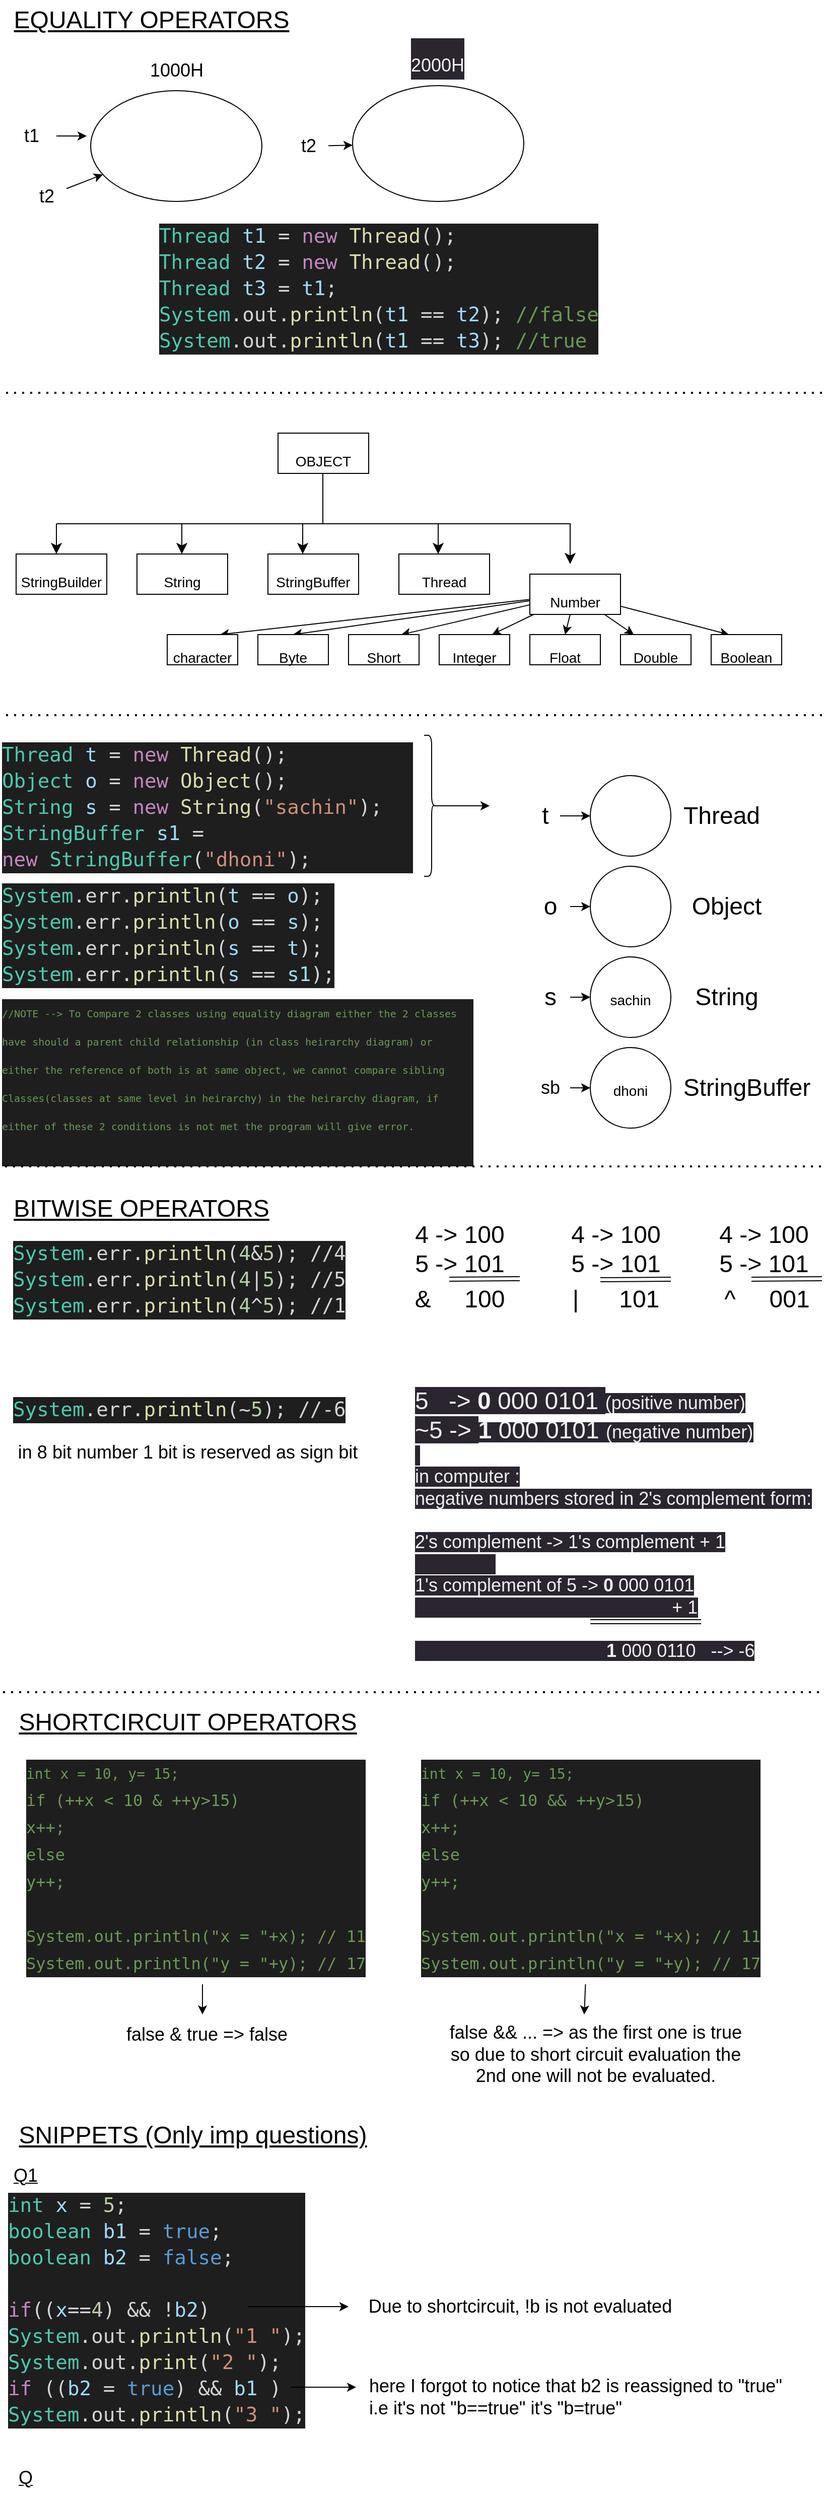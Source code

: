 <mxfile>
    <diagram id="c7TgIVhGkd4Eq48S6NuI" name="Page-1">
        <mxGraphModel dx="1293" dy="735" grid="1" gridSize="10" guides="1" tooltips="1" connect="1" arrows="1" fold="1" page="1" pageScale="1" pageWidth="827" pageHeight="1169" math="0" shadow="0">
            <root>
                <mxCell id="0"/>
                <mxCell id="1" parent="0"/>
                <mxCell id="3" value="" style="ellipse;whiteSpace=wrap;html=1;" parent="1" vertex="1">
                    <mxGeometry x="94" y="100" width="170" height="110" as="geometry"/>
                </mxCell>
                <mxCell id="4" value="" style="ellipse;whiteSpace=wrap;html=1;" parent="1" vertex="1">
                    <mxGeometry x="354" y="95" width="170" height="115" as="geometry"/>
                </mxCell>
                <mxCell id="8" value="" style="endArrow=classic;html=1;" parent="1" edge="1">
                    <mxGeometry width="50" height="50" relative="1" as="geometry">
                        <mxPoint x="60" y="145" as="sourcePoint"/>
                        <mxPoint x="90" y="145" as="targetPoint"/>
                    </mxGeometry>
                </mxCell>
                <mxCell id="10" value="&lt;font style=&quot;font-size: 18px;&quot;&gt;t1&lt;/font&gt;" style="text;html=1;align=center;verticalAlign=middle;resizable=0;points=[];autosize=1;strokeColor=none;fillColor=none;" parent="1" vertex="1">
                    <mxGeometry x="15" y="125" width="40" height="40" as="geometry"/>
                </mxCell>
                <mxCell id="14" style="edgeStyle=none;html=1;fontSize=36;" parent="1" source="12" target="3" edge="1">
                    <mxGeometry relative="1" as="geometry">
                        <mxPoint x="110" y="215" as="targetPoint"/>
                    </mxGeometry>
                </mxCell>
                <mxCell id="12" value="&lt;font style=&quot;font-size: 18px;&quot;&gt;t2&lt;/font&gt;" style="text;html=1;align=center;verticalAlign=middle;resizable=0;points=[];autosize=1;strokeColor=none;fillColor=none;" parent="1" vertex="1">
                    <mxGeometry x="30" y="185" width="40" height="40" as="geometry"/>
                </mxCell>
                <mxCell id="105" value="" style="edgeStyle=none;html=1;fontSize=18;" parent="1" source="13" target="4" edge="1">
                    <mxGeometry relative="1" as="geometry"/>
                </mxCell>
                <mxCell id="13" value="&lt;font style=&quot;font-size: 18px;&quot;&gt;t2&lt;/font&gt;" style="text;html=1;align=center;verticalAlign=middle;resizable=0;points=[];autosize=1;strokeColor=none;fillColor=none;" parent="1" vertex="1">
                    <mxGeometry x="290" y="135" width="40" height="40" as="geometry"/>
                </mxCell>
                <mxCell id="15" value="&lt;font style=&quot;font-size: 18px;&quot;&gt;1000H&lt;/font&gt;" style="text;html=1;align=center;verticalAlign=middle;resizable=0;points=[];autosize=1;strokeColor=none;fillColor=none;" parent="1" vertex="1">
                    <mxGeometry x="139" y="60" width="80" height="40" as="geometry"/>
                </mxCell>
                <mxCell id="16" value="&lt;span style=&quot;color: rgb(240, 240, 240); font-family: Helvetica; font-style: normal; font-variant-ligatures: normal; font-variant-caps: normal; font-weight: 400; letter-spacing: normal; orphans: 2; text-align: center; text-indent: 0px; text-transform: none; widows: 2; word-spacing: 0px; -webkit-text-stroke-width: 0px; background-color: rgb(42, 37, 47); text-decoration-thickness: initial; text-decoration-style: initial; text-decoration-color: initial; float: none; display: inline !important;&quot;&gt;&lt;font style=&quot;font-size: 18px;&quot;&gt;2000H&lt;/font&gt;&lt;/span&gt;" style="text;whiteSpace=wrap;html=1;fontSize=36;" parent="1" vertex="1">
                    <mxGeometry x="410" y="40" width="100" height="40" as="geometry"/>
                </mxCell>
                <mxCell id="17" value="&lt;div style=&quot;color: rgb(212, 212, 212); background-color: rgb(30, 30, 30); font-family: &amp;quot;Droid Sans Mono&amp;quot;, &amp;quot;monospace&amp;quot;, monospace; font-weight: normal; font-size: 19.6px; line-height: 26px;&quot;&gt;&lt;div&gt;&lt;span style=&quot;color: #d4d4d4;&quot;&gt;    &lt;/span&gt;&lt;span style=&quot;color: #4ec9b0;&quot;&gt;Thread&lt;/span&gt;&lt;span style=&quot;color: #d4d4d4;&quot;&gt; &lt;/span&gt;&lt;span style=&quot;color: #9cdcfe;&quot;&gt;t1&lt;/span&gt;&lt;span style=&quot;color: #d4d4d4;&quot;&gt; = &lt;/span&gt;&lt;span style=&quot;color: #c586c0;&quot;&gt;new&lt;/span&gt;&lt;span style=&quot;color: #d4d4d4;&quot;&gt; &lt;/span&gt;&lt;span style=&quot;color: #dcdcaa;&quot;&gt;Thread&lt;/span&gt;&lt;span style=&quot;color: #d4d4d4;&quot;&gt;(); &lt;/span&gt;&lt;/div&gt;&lt;div&gt;&lt;span style=&quot;color: #d4d4d4;&quot;&gt;    &lt;/span&gt;&lt;span style=&quot;color: #4ec9b0;&quot;&gt;Thread&lt;/span&gt;&lt;span style=&quot;color: #d4d4d4;&quot;&gt; &lt;/span&gt;&lt;span style=&quot;color: #9cdcfe;&quot;&gt;t2&lt;/span&gt;&lt;span style=&quot;color: #d4d4d4;&quot;&gt; = &lt;/span&gt;&lt;span style=&quot;color: #c586c0;&quot;&gt;new&lt;/span&gt;&lt;span style=&quot;color: #d4d4d4;&quot;&gt; &lt;/span&gt;&lt;span style=&quot;color: #dcdcaa;&quot;&gt;Thread&lt;/span&gt;&lt;span style=&quot;color: #d4d4d4;&quot;&gt;(); &lt;/span&gt;&lt;/div&gt;&lt;div&gt;&lt;span style=&quot;color: #d4d4d4;&quot;&gt;    &lt;/span&gt;&lt;span style=&quot;color: #4ec9b0;&quot;&gt;Thread&lt;/span&gt;&lt;span style=&quot;color: #d4d4d4;&quot;&gt; &lt;/span&gt;&lt;span style=&quot;color: #9cdcfe;&quot;&gt;t3&lt;/span&gt;&lt;span style=&quot;color: #d4d4d4;&quot;&gt; = &lt;/span&gt;&lt;span style=&quot;color: #9cdcfe;&quot;&gt;t1&lt;/span&gt;&lt;span style=&quot;color: #d4d4d4;&quot;&gt;; &lt;/span&gt;&lt;/div&gt;&lt;div&gt;&lt;div&gt;&lt;span style=&quot;color: rgb(78, 201, 176);&quot;&gt;System&lt;/span&gt;.out.&lt;span style=&quot;color: rgb(220, 220, 170);&quot;&gt;println&lt;/span&gt;(&lt;span style=&quot;color: rgb(156, 220, 254);&quot;&gt;t1&lt;/span&gt;&amp;nbsp;==&amp;nbsp;&lt;span style=&quot;color: rgb(156, 220, 254);&quot;&gt;t2&lt;/span&gt;);&amp;nbsp;&lt;span style=&quot;color: rgb(106, 153, 85);&quot;&gt;//false&lt;/span&gt;&lt;/div&gt;&lt;div&gt;&lt;span style=&quot;color: rgb(78, 201, 176);&quot;&gt;System&lt;/span&gt;.out.&lt;span style=&quot;color: rgb(220, 220, 170);&quot;&gt;println&lt;/span&gt;(&lt;span style=&quot;color: rgb(156, 220, 254);&quot;&gt;t1&lt;/span&gt;&amp;nbsp;==&amp;nbsp;&lt;span style=&quot;color: rgb(156, 220, 254);&quot;&gt;t3&lt;/span&gt;);&amp;nbsp;&lt;span style=&quot;color: rgb(106, 153, 85);&quot;&gt;//true&lt;/span&gt;&lt;/div&gt;&lt;/div&gt;&lt;/div&gt;" style="text;whiteSpace=wrap;html=1;fontSize=36;" parent="1" vertex="1">
                    <mxGeometry x="160" y="225" width="390" height="100" as="geometry"/>
                </mxCell>
                <mxCell id="18" value="&lt;div style=&quot;color: rgb(212, 212, 212); background-color: rgb(30, 30, 30); font-family: &amp;quot;Droid Sans Mono&amp;quot;, &amp;quot;monospace&amp;quot;, monospace; font-weight: normal; font-size: 19.6px; line-height: 26px;&quot;&gt;&lt;br&gt;&lt;/div&gt;" style="text;whiteSpace=wrap;html=1;fontSize=36;" parent="1" vertex="1">
                    <mxGeometry x="160" y="315" width="390" height="50" as="geometry"/>
                </mxCell>
                <mxCell id="19" value="&lt;font style=&quot;font-size: 14px;&quot;&gt;OBJECT&lt;/font&gt;" style="rounded=0;whiteSpace=wrap;html=1;fontSize=36;" parent="1" vertex="1">
                    <mxGeometry x="280" y="440" width="90" height="40" as="geometry"/>
                </mxCell>
                <mxCell id="20" value="" style="endArrow=none;html=1;fontSize=14;" parent="1" edge="1">
                    <mxGeometry width="50" height="50" relative="1" as="geometry">
                        <mxPoint x="324.5" y="530" as="sourcePoint"/>
                        <mxPoint x="324.5" y="480" as="targetPoint"/>
                    </mxGeometry>
                </mxCell>
                <mxCell id="22" value="&lt;font style=&quot;font-size: 14px;&quot;&gt;Thread&lt;/font&gt;" style="rounded=0;whiteSpace=wrap;html=1;fontSize=36;" parent="1" vertex="1">
                    <mxGeometry x="400" y="560" width="90" height="40" as="geometry"/>
                </mxCell>
                <mxCell id="23" value="&lt;font style=&quot;font-size: 14px;&quot;&gt;StringBuffer&lt;/font&gt;" style="rounded=0;whiteSpace=wrap;html=1;fontSize=36;" parent="1" vertex="1">
                    <mxGeometry x="270" y="560" width="90" height="40" as="geometry"/>
                </mxCell>
                <mxCell id="24" value="&lt;font style=&quot;font-size: 14px;&quot;&gt;String&lt;/font&gt;" style="rounded=0;whiteSpace=wrap;html=1;fontSize=36;" parent="1" vertex="1">
                    <mxGeometry x="140" y="560" width="90" height="40" as="geometry"/>
                </mxCell>
                <mxCell id="51" style="edgeStyle=none;html=1;entryX=0.75;entryY=0;entryDx=0;entryDy=0;fontSize=14;" parent="1" source="25" target="31" edge="1">
                    <mxGeometry relative="1" as="geometry"/>
                </mxCell>
                <mxCell id="52" style="edgeStyle=none;html=1;entryX=0.75;entryY=0;entryDx=0;entryDy=0;fontSize=14;" parent="1" source="25" target="30" edge="1">
                    <mxGeometry relative="1" as="geometry"/>
                </mxCell>
                <mxCell id="53" style="edgeStyle=none;html=1;entryX=0.5;entryY=0;entryDx=0;entryDy=0;fontSize=14;" parent="1" source="25" target="26" edge="1">
                    <mxGeometry relative="1" as="geometry"/>
                </mxCell>
                <mxCell id="54" style="edgeStyle=none;html=1;entryX=0.75;entryY=0;entryDx=0;entryDy=0;fontSize=14;" parent="1" source="25" target="36" edge="1">
                    <mxGeometry relative="1" as="geometry"/>
                </mxCell>
                <mxCell id="55" style="edgeStyle=none;html=1;fontSize=14;" parent="1" source="25" target="34" edge="1">
                    <mxGeometry relative="1" as="geometry"/>
                </mxCell>
                <mxCell id="56" style="edgeStyle=none;html=1;entryX=0.25;entryY=0;entryDx=0;entryDy=0;fontSize=14;" parent="1" source="25" target="35" edge="1">
                    <mxGeometry relative="1" as="geometry"/>
                </mxCell>
                <mxCell id="57" style="edgeStyle=none;html=1;entryX=0.5;entryY=0;entryDx=0;entryDy=0;fontSize=14;" parent="1" source="25" target="32" edge="1">
                    <mxGeometry relative="1" as="geometry"/>
                </mxCell>
                <mxCell id="25" value="&lt;font style=&quot;font-size: 14px;&quot;&gt;Number&lt;/font&gt;" style="rounded=0;whiteSpace=wrap;html=1;fontSize=36;" parent="1" vertex="1">
                    <mxGeometry x="530" y="580" width="90" height="40" as="geometry"/>
                </mxCell>
                <mxCell id="26" value="&lt;font style=&quot;font-size: 14px;&quot;&gt;Byte&lt;/font&gt;" style="rounded=0;whiteSpace=wrap;html=1;fontSize=36;" parent="1" vertex="1">
                    <mxGeometry x="260" y="640" width="70" height="30" as="geometry"/>
                </mxCell>
                <mxCell id="27" value="&lt;font style=&quot;font-size: 14px;&quot;&gt;StringBuilder&lt;/font&gt;" style="rounded=0;whiteSpace=wrap;html=1;fontSize=36;" parent="1" vertex="1">
                    <mxGeometry x="20" y="560" width="90" height="40" as="geometry"/>
                </mxCell>
                <mxCell id="30" value="&lt;font style=&quot;font-size: 14px;&quot;&gt;Short&lt;/font&gt;" style="rounded=0;whiteSpace=wrap;html=1;fontSize=36;" parent="1" vertex="1">
                    <mxGeometry x="350" y="640" width="70" height="30" as="geometry"/>
                </mxCell>
                <mxCell id="31" value="&lt;font style=&quot;font-size: 14px;&quot;&gt;Integer&lt;/font&gt;" style="rounded=0;whiteSpace=wrap;html=1;fontSize=36;" parent="1" vertex="1">
                    <mxGeometry x="440" y="640" width="70" height="30" as="geometry"/>
                </mxCell>
                <mxCell id="32" value="&lt;font style=&quot;font-size: 14px;&quot;&gt;Float&lt;/font&gt;" style="rounded=0;whiteSpace=wrap;html=1;fontSize=36;" parent="1" vertex="1">
                    <mxGeometry x="530" y="640" width="70" height="30" as="geometry"/>
                </mxCell>
                <mxCell id="34" value="&lt;font style=&quot;font-size: 14px;&quot;&gt;Double&lt;/font&gt;" style="rounded=0;whiteSpace=wrap;html=1;fontSize=36;" parent="1" vertex="1">
                    <mxGeometry x="620" y="640" width="70" height="30" as="geometry"/>
                </mxCell>
                <mxCell id="35" value="&lt;font style=&quot;font-size: 14px;&quot;&gt;Boolean&lt;/font&gt;" style="rounded=0;whiteSpace=wrap;html=1;fontSize=36;" parent="1" vertex="1">
                    <mxGeometry x="710" y="640" width="70" height="30" as="geometry"/>
                </mxCell>
                <mxCell id="36" value="&lt;font style=&quot;font-size: 14px;&quot;&gt;character&lt;/font&gt;" style="rounded=0;whiteSpace=wrap;html=1;fontSize=36;" parent="1" vertex="1">
                    <mxGeometry x="170" y="640" width="70" height="30" as="geometry"/>
                </mxCell>
                <mxCell id="38" value="" style="endArrow=none;html=1;fontSize=14;" parent="1" edge="1">
                    <mxGeometry width="50" height="50" relative="1" as="geometry">
                        <mxPoint x="60" y="530" as="sourcePoint"/>
                        <mxPoint x="560" y="530" as="targetPoint"/>
                    </mxGeometry>
                </mxCell>
                <mxCell id="40" value="" style="edgeStyle=segmentEdgeStyle;endArrow=classic;html=1;curved=0;rounded=0;endSize=8;startSize=8;fontSize=14;" parent="1" edge="1">
                    <mxGeometry width="50" height="50" relative="1" as="geometry">
                        <mxPoint x="60" y="530" as="sourcePoint"/>
                        <mxPoint x="60" y="560" as="targetPoint"/>
                    </mxGeometry>
                </mxCell>
                <mxCell id="43" value="" style="edgeStyle=segmentEdgeStyle;endArrow=classic;html=1;curved=0;rounded=0;endSize=8;startSize=8;fontSize=14;" parent="1" edge="1">
                    <mxGeometry width="50" height="50" relative="1" as="geometry">
                        <mxPoint x="184.5" y="530" as="sourcePoint"/>
                        <mxPoint x="184.5" y="560" as="targetPoint"/>
                    </mxGeometry>
                </mxCell>
                <mxCell id="44" value="" style="edgeStyle=segmentEdgeStyle;endArrow=classic;html=1;curved=0;rounded=0;endSize=8;startSize=8;fontSize=14;" parent="1" edge="1">
                    <mxGeometry width="50" height="50" relative="1" as="geometry">
                        <mxPoint x="304.5" y="530" as="sourcePoint"/>
                        <mxPoint x="304.5" y="560" as="targetPoint"/>
                    </mxGeometry>
                </mxCell>
                <mxCell id="45" value="" style="edgeStyle=segmentEdgeStyle;endArrow=classic;html=1;curved=0;rounded=0;endSize=8;startSize=8;fontSize=14;" parent="1" edge="1">
                    <mxGeometry width="50" height="50" relative="1" as="geometry">
                        <mxPoint x="439" y="530" as="sourcePoint"/>
                        <mxPoint x="439" y="560" as="targetPoint"/>
                    </mxGeometry>
                </mxCell>
                <mxCell id="46" value="" style="edgeStyle=segmentEdgeStyle;endArrow=classic;html=1;curved=0;rounded=0;endSize=8;startSize=8;fontSize=14;" parent="1" edge="1">
                    <mxGeometry width="50" height="50" relative="1" as="geometry">
                        <mxPoint x="560" y="530" as="sourcePoint"/>
                        <mxPoint x="570" y="570" as="targetPoint"/>
                    </mxGeometry>
                </mxCell>
                <mxCell id="60" value="" style="endArrow=none;dashed=1;html=1;dashPattern=1 3;strokeWidth=2;fontSize=24;" parent="1" edge="1">
                    <mxGeometry width="50" height="50" relative="1" as="geometry">
                        <mxPoint x="10" y="400" as="sourcePoint"/>
                        <mxPoint x="820" y="400" as="targetPoint"/>
                    </mxGeometry>
                </mxCell>
                <mxCell id="61" value="" style="endArrow=none;dashed=1;html=1;dashPattern=1 3;strokeWidth=2;fontSize=24;" parent="1" edge="1">
                    <mxGeometry width="50" height="50" relative="1" as="geometry">
                        <mxPoint x="10" y="720" as="sourcePoint"/>
                        <mxPoint x="820" y="720" as="targetPoint"/>
                    </mxGeometry>
                </mxCell>
                <mxCell id="62" value="&lt;div style=&quot;color: rgb(212, 212, 212); background-color: rgb(30, 30, 30); font-family: &amp;quot;Droid Sans Mono&amp;quot;, &amp;quot;monospace&amp;quot;, monospace; font-weight: normal; font-size: 19.6px; line-height: 26px;&quot;&gt;&lt;div&gt;&lt;span style=&quot;color: #d4d4d4;&quot;&gt;    &lt;/span&gt;&lt;span style=&quot;color: #4ec9b0;&quot;&gt;System&lt;/span&gt;&lt;span style=&quot;color: #d4d4d4;&quot;&gt;.&lt;/span&gt;&lt;span style=&quot;color: #d4d4d4;&quot;&gt;err&lt;/span&gt;&lt;span style=&quot;color: #d4d4d4;&quot;&gt;.&lt;/span&gt;&lt;span style=&quot;color: #dcdcaa;&quot;&gt;println&lt;/span&gt;&lt;span style=&quot;color: #d4d4d4;&quot;&gt;(&lt;/span&gt;&lt;span style=&quot;color: #9cdcfe;&quot;&gt;t&lt;/span&gt;&lt;span style=&quot;color: #d4d4d4;&quot;&gt; == &lt;/span&gt;&lt;span style=&quot;color: #9cdcfe;&quot;&gt;o&lt;/span&gt;&lt;span style=&quot;color: #d4d4d4;&quot;&gt;);&lt;/span&gt;&lt;/div&gt;&lt;div&gt;&lt;span style=&quot;color: #d4d4d4;&quot;&gt;    &lt;/span&gt;&lt;span style=&quot;color: #4ec9b0;&quot;&gt;System&lt;/span&gt;&lt;span style=&quot;color: #d4d4d4;&quot;&gt;.&lt;/span&gt;&lt;span style=&quot;color: #d4d4d4;&quot;&gt;err&lt;/span&gt;&lt;span style=&quot;color: #d4d4d4;&quot;&gt;.&lt;/span&gt;&lt;span style=&quot;color: #dcdcaa;&quot;&gt;println&lt;/span&gt;&lt;span style=&quot;color: #d4d4d4;&quot;&gt;(&lt;/span&gt;&lt;span style=&quot;color: #9cdcfe;&quot;&gt;o&lt;/span&gt;&lt;span style=&quot;color: #d4d4d4;&quot;&gt; == &lt;/span&gt;&lt;span style=&quot;color: #9cdcfe;&quot;&gt;s&lt;/span&gt;&lt;span style=&quot;color: #d4d4d4;&quot;&gt;);&lt;/span&gt;&lt;/div&gt;&lt;div&gt;&lt;span style=&quot;color: #d4d4d4;&quot;&gt;    &lt;/span&gt;&lt;span style=&quot;color: #4ec9b0;&quot;&gt;System&lt;/span&gt;&lt;span style=&quot;color: #d4d4d4;&quot;&gt;.&lt;/span&gt;&lt;span style=&quot;color: #d4d4d4;&quot;&gt;err&lt;/span&gt;&lt;span style=&quot;color: #d4d4d4;&quot;&gt;.&lt;/span&gt;&lt;span style=&quot;color: #dcdcaa;&quot;&gt;println&lt;/span&gt;&lt;span style=&quot;color: #d4d4d4;&quot;&gt;(&lt;/span&gt;&lt;span style=&quot;color: #9cdcfe;&quot;&gt;s&lt;/span&gt;&lt;span style=&quot;color: #d4d4d4;&quot;&gt; == &lt;/span&gt;&lt;span style=&quot;color: #9cdcfe;&quot;&gt;t&lt;/span&gt;&lt;span style=&quot;color: #d4d4d4;&quot;&gt;);&lt;/span&gt;&lt;/div&gt;&lt;div&gt;&lt;div style=&quot;font-size: 19.6px; line-height: 26px;&quot;&gt;&lt;span style=&quot;color: #4ec9b0;&quot;&gt;System&lt;/span&gt;.err.&lt;span style=&quot;color: #dcdcaa;&quot;&gt;println&lt;/span&gt;(&lt;span style=&quot;color: #9cdcfe;&quot;&gt;s&lt;/span&gt; == &lt;span style=&quot;color: #9cdcfe;&quot;&gt;s1&lt;/span&gt;);&lt;/div&gt;&lt;/div&gt;&lt;/div&gt;" style="text;whiteSpace=wrap;html=1;fontSize=24;" parent="1" vertex="1">
                    <mxGeometry x="4" y="880" width="350" height="100" as="geometry"/>
                </mxCell>
                <mxCell id="102" style="edgeStyle=none;html=1;exitX=0.1;exitY=0.5;exitDx=0;exitDy=0;exitPerimeter=0;fontSize=12;" parent="1" source="63" edge="1">
                    <mxGeometry relative="1" as="geometry">
                        <mxPoint x="490" y="810" as="targetPoint"/>
                    </mxGeometry>
                </mxCell>
                <mxCell id="63" value="" style="shape=curlyBracket;whiteSpace=wrap;html=1;rounded=1;flipH=1;labelPosition=right;verticalLabelPosition=middle;align=left;verticalAlign=middle;fontSize=24;" parent="1" vertex="1">
                    <mxGeometry x="425" y="740" width="15" height="140" as="geometry"/>
                </mxCell>
                <mxCell id="69" value="&lt;div style=&quot;background-color: rgb(30, 30, 30); font-family: &amp;quot;Droid Sans Mono&amp;quot;, &amp;quot;monospace&amp;quot;, monospace; font-weight: normal; line-height: 26px; font-size: 19.6px;&quot;&gt;&lt;div style=&quot;color: rgb(212, 212, 212);&quot;&gt;&lt;span style=&quot;color: #d4d4d4;&quot;&gt;    &lt;/span&gt;&lt;span style=&quot;color: #4ec9b0;&quot;&gt;Thread&lt;/span&gt;&lt;span style=&quot;color: #d4d4d4;&quot;&gt; &lt;/span&gt;&lt;span style=&quot;color: #9cdcfe;&quot;&gt;t&lt;/span&gt;&lt;span style=&quot;color: #d4d4d4;&quot;&gt; = &lt;/span&gt;&lt;span style=&quot;color: #c586c0;&quot;&gt;new&lt;/span&gt;&lt;span style=&quot;color: #d4d4d4;&quot;&gt; &lt;/span&gt;&lt;span style=&quot;color: #dcdcaa;&quot;&gt;Thread&lt;/span&gt;&lt;span style=&quot;color: #d4d4d4;&quot;&gt;();&lt;/span&gt;&lt;/div&gt;&lt;div style=&quot;color: rgb(212, 212, 212);&quot;&gt;&lt;span style=&quot;color: #d4d4d4;&quot;&gt;    &lt;/span&gt;&lt;span style=&quot;color: #4ec9b0;&quot;&gt;Object&lt;/span&gt;&lt;span style=&quot;color: #d4d4d4;&quot;&gt; &lt;/span&gt;&lt;span style=&quot;color: #9cdcfe;&quot;&gt;o&lt;/span&gt;&lt;span style=&quot;color: #d4d4d4;&quot;&gt; = &lt;/span&gt;&lt;span style=&quot;color: #c586c0;&quot;&gt;new&lt;/span&gt;&lt;span style=&quot;color: #d4d4d4;&quot;&gt; &lt;/span&gt;&lt;span style=&quot;color: #dcdcaa;&quot;&gt;Object&lt;/span&gt;&lt;span style=&quot;color: #d4d4d4;&quot;&gt;();&lt;/span&gt;&lt;/div&gt;&lt;div style=&quot;color: rgb(212, 212, 212);&quot;&gt;&lt;span style=&quot;color: #d4d4d4;&quot;&gt;    &lt;/span&gt;&lt;span style=&quot;color: #4ec9b0;&quot;&gt;String&lt;/span&gt;&lt;span style=&quot;color: #d4d4d4;&quot;&gt; &lt;/span&gt;&lt;span style=&quot;color: #9cdcfe;&quot;&gt;s&lt;/span&gt;&lt;span style=&quot;color: #d4d4d4;&quot;&gt; = &lt;/span&gt;&lt;span style=&quot;color: #c586c0;&quot;&gt;new&lt;/span&gt;&lt;span style=&quot;color: #d4d4d4;&quot;&gt; &lt;/span&gt;&lt;span style=&quot;color: #dcdcaa;&quot;&gt;String&lt;/span&gt;&lt;span style=&quot;color: #d4d4d4;&quot;&gt;(&lt;/span&gt;&lt;span style=&quot;color: #ce9178;&quot;&gt;&quot;sachin&quot;&lt;/span&gt;&lt;span style=&quot;color: #d4d4d4;&quot;&gt;);&lt;/span&gt;&lt;/div&gt;&lt;div style=&quot;&quot;&gt;&lt;div style=&quot;font-size: 19.6px; line-height: 26px;&quot;&gt;&lt;span style=&quot;color: rgb(78, 201, 176);&quot;&gt;StringBuffer&lt;/span&gt; &lt;span style=&quot;color: rgb(156, 220, 254);&quot;&gt;s1&lt;/span&gt;&lt;font color=&quot;#d4d4d4&quot;&gt; = &lt;/font&gt;&lt;span style=&quot;color: rgb(197, 134, 192);&quot;&gt;new&lt;/span&gt;&lt;font color=&quot;#d4d4d4&quot;&gt;&amp;nbsp;&lt;/font&gt;&lt;span style=&quot;color: rgb(78, 201, 176);&quot;&gt;StringBuffer&lt;/span&gt;&lt;font color=&quot;#d4d4d4&quot;&gt;(&lt;/font&gt;&lt;span style=&quot;color: rgb(206, 145, 120);&quot;&gt;&quot;dhoni&quot;&lt;/span&gt;&lt;font color=&quot;#d4d4d4&quot;&gt;);&lt;/font&gt;&lt;/div&gt;&lt;/div&gt;&lt;/div&gt;" style="text;whiteSpace=wrap;html=1;fontSize=24;" parent="1" vertex="1">
                    <mxGeometry x="4" y="740" width="410" height="100" as="geometry"/>
                </mxCell>
                <mxCell id="71" value="" style="ellipse;whiteSpace=wrap;html=1;aspect=fixed;fontSize=24;" parent="1" vertex="1">
                    <mxGeometry x="590" y="780" width="80" height="80" as="geometry"/>
                </mxCell>
                <mxCell id="72" value="" style="ellipse;whiteSpace=wrap;html=1;aspect=fixed;fontSize=24;" parent="1" vertex="1">
                    <mxGeometry x="590" y="870" width="80" height="80" as="geometry"/>
                </mxCell>
                <mxCell id="73" value="&lt;font style=&quot;font-size: 14px;&quot;&gt;sachin&lt;/font&gt;" style="ellipse;whiteSpace=wrap;html=1;aspect=fixed;fontSize=24;" parent="1" vertex="1">
                    <mxGeometry x="590" y="960" width="80" height="80" as="geometry"/>
                </mxCell>
                <mxCell id="79" value="" style="edgeStyle=none;html=1;fontSize=24;" parent="1" source="75" target="71" edge="1">
                    <mxGeometry relative="1" as="geometry"/>
                </mxCell>
                <mxCell id="75" value="t" style="text;html=1;align=center;verticalAlign=middle;resizable=0;points=[];autosize=1;strokeColor=none;fillColor=none;fontSize=24;" parent="1" vertex="1">
                    <mxGeometry x="530" y="800" width="30" height="40" as="geometry"/>
                </mxCell>
                <mxCell id="77" value="" style="edgeStyle=none;html=1;fontSize=24;" parent="1" source="76" target="72" edge="1">
                    <mxGeometry relative="1" as="geometry"/>
                </mxCell>
                <mxCell id="76" value="o" style="text;html=1;align=center;verticalAlign=middle;resizable=0;points=[];autosize=1;strokeColor=none;fillColor=none;fontSize=24;" parent="1" vertex="1">
                    <mxGeometry x="530" y="890" width="40" height="40" as="geometry"/>
                </mxCell>
                <mxCell id="81" value="" style="edgeStyle=none;html=1;fontSize=24;" parent="1" source="80" target="73" edge="1">
                    <mxGeometry relative="1" as="geometry"/>
                </mxCell>
                <mxCell id="80" value="s" style="text;html=1;align=center;verticalAlign=middle;resizable=0;points=[];autosize=1;strokeColor=none;fillColor=none;fontSize=24;" parent="1" vertex="1">
                    <mxGeometry x="530" y="980" width="40" height="40" as="geometry"/>
                </mxCell>
                <mxCell id="82" value="Thread" style="text;html=1;align=center;verticalAlign=middle;resizable=0;points=[];autosize=1;strokeColor=none;fillColor=none;fontSize=24;" parent="1" vertex="1">
                    <mxGeometry x="670" y="800" width="100" height="40" as="geometry"/>
                </mxCell>
                <mxCell id="83" value="Object" style="text;html=1;align=center;verticalAlign=middle;resizable=0;points=[];autosize=1;strokeColor=none;fillColor=none;fontSize=24;" parent="1" vertex="1">
                    <mxGeometry x="680" y="890" width="90" height="40" as="geometry"/>
                </mxCell>
                <mxCell id="84" value="String" style="text;html=1;align=center;verticalAlign=middle;resizable=0;points=[];autosize=1;strokeColor=none;fillColor=none;fontSize=24;" parent="1" vertex="1">
                    <mxGeometry x="680" y="980" width="90" height="40" as="geometry"/>
                </mxCell>
                <mxCell id="86" value="&lt;div style=&quot;color: rgb(212, 212, 212); background-color: rgb(30, 30, 30); font-family: &amp;quot;Droid Sans Mono&amp;quot;, &amp;quot;monospace&amp;quot;, monospace; font-weight: normal; line-height: 26px;&quot;&gt;&lt;div style=&quot;&quot;&gt;&lt;span style=&quot;color: rgb(212, 212, 212);&quot;&gt;    &lt;/span&gt;&lt;span style=&quot;color: rgb(106, 153, 85);&quot;&gt;&lt;font style=&quot;font-size: 10px;&quot;&gt;//NOTE --&amp;gt; To Compare 2 classes using equality diagram either the 2 classes have should a parent child relationship (in class heirarchy diagram) or either the reference of both is at same object, we cannot compare sibling Classes(classes at same level in heirarchy) in the heirarchy diagram, if either of these 2 conditions is not met the program will give error.&lt;/font&gt;&lt;/span&gt;&lt;/div&gt;&lt;br&gt;&lt;/div&gt;" style="text;whiteSpace=wrap;html=1;fontSize=14;" parent="1" vertex="1">
                    <mxGeometry x="4" y="995" width="470" height="220" as="geometry"/>
                </mxCell>
                <mxCell id="87" value="" style="endArrow=none;dashed=1;html=1;dashPattern=1 3;strokeWidth=2;fontSize=24;" parent="1" edge="1">
                    <mxGeometry width="50" height="50" relative="1" as="geometry">
                        <mxPoint x="9" y="1168" as="sourcePoint"/>
                        <mxPoint x="819" y="1168" as="targetPoint"/>
                    </mxGeometry>
                </mxCell>
                <mxCell id="97" value="&lt;font style=&quot;font-size: 14px;&quot;&gt;dhoni&lt;/font&gt;" style="ellipse;whiteSpace=wrap;html=1;aspect=fixed;fontSize=24;" parent="1" vertex="1">
                    <mxGeometry x="590" y="1050" width="80" height="80" as="geometry"/>
                </mxCell>
                <mxCell id="99" value="" style="edgeStyle=none;html=1;fontSize=18;" parent="1" source="98" target="97" edge="1">
                    <mxGeometry relative="1" as="geometry"/>
                </mxCell>
                <mxCell id="98" value="&lt;font style=&quot;font-size: 18px;&quot;&gt;sb&lt;/font&gt;" style="text;html=1;align=center;verticalAlign=middle;resizable=0;points=[];autosize=1;strokeColor=none;fillColor=none;fontSize=10;" parent="1" vertex="1">
                    <mxGeometry x="530" y="1070" width="40" height="40" as="geometry"/>
                </mxCell>
                <mxCell id="100" value="StringBuffer" style="text;html=1;align=center;verticalAlign=middle;resizable=0;points=[];autosize=1;strokeColor=none;fillColor=none;fontSize=24;" parent="1" vertex="1">
                    <mxGeometry x="670" y="1070" width="150" height="40" as="geometry"/>
                </mxCell>
                <mxCell id="103" value="&lt;font style=&quot;font-size: 24px;&quot;&gt;&lt;u style=&quot;&quot;&gt;EQUALITY OPERATORS&lt;/u&gt;&lt;/font&gt;" style="text;html=1;align=center;verticalAlign=middle;resizable=0;points=[];autosize=1;strokeColor=none;fillColor=none;fontSize=12;" parent="1" vertex="1">
                    <mxGeometry x="4" y="10" width="300" height="40" as="geometry"/>
                </mxCell>
                <mxCell id="104" value="&lt;font style=&quot;font-size: 24px;&quot;&gt;&lt;u style=&quot;&quot;&gt;BITWISE OPERATORS&lt;/u&gt;&lt;/font&gt;" style="text;html=1;align=center;verticalAlign=middle;resizable=0;points=[];autosize=1;strokeColor=none;fillColor=none;fontSize=12;" parent="1" vertex="1">
                    <mxGeometry x="4" y="1190" width="280" height="40" as="geometry"/>
                </mxCell>
                <mxCell id="106" value="&lt;div style=&quot;background-color: rgb(30, 30, 30); font-family: &amp;quot;Droid Sans Mono&amp;quot;, &amp;quot;monospace&amp;quot;, monospace; font-weight: normal; font-size: 19.6px; line-height: 26px; color: rgb(212, 212, 212);&quot;&gt;&lt;div&gt;&lt;span style=&quot;color: #d4d4d4;&quot;&gt;    &lt;/span&gt;&lt;span style=&quot;color: #4ec9b0;&quot;&gt;System&lt;/span&gt;&lt;span style=&quot;color: #d4d4d4;&quot;&gt;.&lt;/span&gt;&lt;span style=&quot;color: #d4d4d4;&quot;&gt;err&lt;/span&gt;&lt;span style=&quot;color: #d4d4d4;&quot;&gt;.&lt;/span&gt;&lt;span style=&quot;color: #dcdcaa;&quot;&gt;println&lt;/span&gt;&lt;span style=&quot;color: #d4d4d4;&quot;&gt;(&lt;/span&gt;&lt;span style=&quot;color: #b5cea8;&quot;&gt;4&lt;/span&gt;&lt;span style=&quot;color: #d4d4d4;&quot;&gt;&amp;amp;&lt;/span&gt;&lt;span style=&quot;color: #b5cea8;&quot;&gt;5&lt;/span&gt;&lt;span style=&quot;color: #d4d4d4;&quot;&gt;); //4&lt;/span&gt;&lt;/div&gt;&lt;div&gt;&lt;span style=&quot;color: #d4d4d4;&quot;&gt;    &lt;/span&gt;&lt;span style=&quot;color: #4ec9b0;&quot;&gt;System&lt;/span&gt;&lt;span style=&quot;color: #d4d4d4;&quot;&gt;.&lt;/span&gt;&lt;span style=&quot;color: #d4d4d4;&quot;&gt;err&lt;/span&gt;&lt;span style=&quot;color: #d4d4d4;&quot;&gt;.&lt;/span&gt;&lt;span style=&quot;color: #dcdcaa;&quot;&gt;println&lt;/span&gt;&lt;span style=&quot;color: #d4d4d4;&quot;&gt;(&lt;/span&gt;&lt;span style=&quot;color: #b5cea8;&quot;&gt;4&lt;/span&gt;&lt;span style=&quot;color: #d4d4d4;&quot;&gt;|&lt;/span&gt;&lt;span style=&quot;color: #b5cea8;&quot;&gt;5&lt;/span&gt;&lt;span style=&quot;color: #d4d4d4;&quot;&gt;); //5&lt;/span&gt;&lt;/div&gt;&lt;div&gt;&lt;div style=&quot;font-size: 19.6px; line-height: 26px;&quot;&gt;&lt;span style=&quot;color: #4ec9b0;&quot;&gt;System&lt;/span&gt;.err.&lt;span style=&quot;color: #dcdcaa;&quot;&gt;println&lt;/span&gt;(&lt;span style=&quot;color: #b5cea8;&quot;&gt;4&lt;/span&gt;^&lt;span style=&quot;color: #b5cea8;&quot;&gt;5&lt;/span&gt;); //1&lt;/div&gt;&lt;/div&gt;&lt;/div&gt;" style="text;whiteSpace=wrap;html=1;fontSize=24;" parent="1" vertex="1">
                    <mxGeometry x="15" y="1235" width="340" height="80" as="geometry"/>
                </mxCell>
                <mxCell id="108" value="4 -&amp;gt; 100&lt;br&gt;5 -&amp;gt; 101&lt;br&gt;&lt;div style=&quot;text-align: justify;&quot;&gt;&lt;br&gt;&lt;/div&gt;" style="text;html=1;align=center;verticalAlign=middle;resizable=0;points=[];autosize=1;strokeColor=none;fillColor=none;fontSize=24;" parent="1" vertex="1">
                    <mxGeometry x="405" y="1215" width="110" height="100" as="geometry"/>
                </mxCell>
                <mxCell id="109" value="" style="shape=link;html=1;fontSize=24;" parent="1" edge="1">
                    <mxGeometry width="100" relative="1" as="geometry">
                        <mxPoint x="450" y="1280" as="sourcePoint"/>
                        <mxPoint x="520" y="1279.5" as="targetPoint"/>
                    </mxGeometry>
                </mxCell>
                <mxCell id="110" value="&lt;span style=&quot;text-align: justify;&quot;&gt;&amp;amp;&amp;nbsp; &amp;nbsp; &amp;nbsp;100&lt;/span&gt;" style="text;html=1;align=center;verticalAlign=middle;resizable=0;points=[];autosize=1;strokeColor=none;fillColor=none;fontSize=24;" parent="1" vertex="1">
                    <mxGeometry x="405" y="1280" width="110" height="40" as="geometry"/>
                </mxCell>
                <mxCell id="111" value="4 -&amp;gt; 100&lt;br&gt;5 -&amp;gt; 101&lt;br&gt;&lt;div style=&quot;text-align: justify;&quot;&gt;&lt;br&gt;&lt;/div&gt;" style="text;html=1;align=center;verticalAlign=middle;resizable=0;points=[];autosize=1;strokeColor=none;fillColor=none;fontSize=24;" parent="1" vertex="1">
                    <mxGeometry x="560" y="1215" width="110" height="100" as="geometry"/>
                </mxCell>
                <mxCell id="112" value="4 -&amp;gt; 100&lt;br&gt;5 -&amp;gt; 101&lt;br&gt;&lt;div style=&quot;text-align: justify;&quot;&gt;&lt;br&gt;&lt;/div&gt;" style="text;html=1;align=center;verticalAlign=middle;resizable=0;points=[];autosize=1;strokeColor=none;fillColor=none;fontSize=24;" parent="1" vertex="1">
                    <mxGeometry x="707" y="1215" width="110" height="100" as="geometry"/>
                </mxCell>
                <mxCell id="113" value="&lt;span style=&quot;text-align: justify;&quot;&gt;|&amp;nbsp; &amp;nbsp; &amp;nbsp; 101&lt;/span&gt;" style="text;html=1;align=center;verticalAlign=middle;resizable=0;points=[];autosize=1;strokeColor=none;fillColor=none;fontSize=24;" parent="1" vertex="1">
                    <mxGeometry x="560" y="1280" width="110" height="40" as="geometry"/>
                </mxCell>
                <mxCell id="114" value="&lt;span style=&quot;text-align: justify;&quot;&gt;^&amp;nbsp; &amp;nbsp; &amp;nbsp;001&lt;/span&gt;" style="text;html=1;align=center;verticalAlign=middle;resizable=0;points=[];autosize=1;strokeColor=none;fillColor=none;fontSize=24;" parent="1" vertex="1">
                    <mxGeometry x="710" y="1280" width="110" height="40" as="geometry"/>
                </mxCell>
                <mxCell id="115" value="" style="shape=link;html=1;fontSize=24;" parent="1" edge="1">
                    <mxGeometry width="100" relative="1" as="geometry">
                        <mxPoint x="600" y="1280.5" as="sourcePoint"/>
                        <mxPoint x="670" y="1280" as="targetPoint"/>
                    </mxGeometry>
                </mxCell>
                <mxCell id="116" value="" style="shape=link;html=1;fontSize=24;" parent="1" edge="1">
                    <mxGeometry width="100" relative="1" as="geometry">
                        <mxPoint x="750" y="1280" as="sourcePoint"/>
                        <mxPoint x="820" y="1279.5" as="targetPoint"/>
                    </mxGeometry>
                </mxCell>
                <mxCell id="118" value="&lt;div style=&quot;background-color: rgb(30, 30, 30); font-family: &amp;quot;Droid Sans Mono&amp;quot;, &amp;quot;monospace&amp;quot;, monospace; font-weight: normal; font-size: 19.6px; line-height: 26px;&quot;&gt;&lt;div style=&quot;&quot;&gt;&lt;span style=&quot;color: rgb(212, 212, 212);&quot;&gt;    &lt;/span&gt;&lt;span style=&quot;color: rgb(78, 201, 176);&quot;&gt;System&lt;/span&gt;&lt;span style=&quot;color: rgb(212, 212, 212);&quot;&gt;.&lt;/span&gt;&lt;span style=&quot;color: rgb(212, 212, 212);&quot;&gt;err&lt;/span&gt;&lt;span style=&quot;color: rgb(212, 212, 212);&quot;&gt;.&lt;/span&gt;&lt;span style=&quot;color: rgb(220, 220, 170);&quot;&gt;println&lt;/span&gt;&lt;span style=&quot;color: rgb(212, 212, 212);&quot;&gt;(~&lt;/span&gt;&lt;span style=&quot;color: rgb(181, 206, 168);&quot;&gt;5&lt;/span&gt;&lt;span style=&quot;color: rgb(212, 212, 212);&quot;&gt;); //-6&lt;/span&gt;&lt;/div&gt;&lt;div style=&quot;color: rgb(212, 212, 212);&quot;&gt;&lt;span style=&quot;color: #d4d4d4;&quot;&gt;&lt;/span&gt;&lt;/div&gt;&lt;/div&gt;" style="text;whiteSpace=wrap;html=1;fontSize=24;" parent="1" vertex="1">
                    <mxGeometry x="15" y="1390" width="360" height="50" as="geometry"/>
                </mxCell>
                <mxCell id="120" value="&lt;font style=&quot;font-size: 18px;&quot;&gt;in 8 bit number 1 bit is reserved as sign bit&lt;/font&gt;" style="text;html=1;align=center;verticalAlign=middle;resizable=0;points=[];autosize=1;strokeColor=none;fillColor=none;fontSize=24;" parent="1" vertex="1">
                    <mxGeometry x="10" y="1430" width="360" height="40" as="geometry"/>
                </mxCell>
                <mxCell id="121" value="&lt;span style=&quot;color: rgb(240, 240, 240); font-family: Helvetica; font-size: 24px; font-style: normal; font-variant-ligatures: normal; font-variant-caps: normal; font-weight: 400; letter-spacing: normal; orphans: 2; text-align: center; text-indent: 0px; text-transform: none; widows: 2; word-spacing: 0px; -webkit-text-stroke-width: 0px; background-color: rgb(42, 37, 47); text-decoration-thickness: initial; text-decoration-style: initial; text-decoration-color: initial; float: none; display: inline !important;&quot;&gt;5&amp;nbsp; &amp;nbsp;-&amp;gt; &lt;/span&gt;&lt;span style=&quot;color: rgb(240, 240, 240); font-family: Helvetica; font-size: 24px; font-style: normal; font-variant-ligatures: normal; font-variant-caps: normal; letter-spacing: normal; orphans: 2; text-align: center; text-indent: 0px; text-transform: none; widows: 2; word-spacing: 0px; -webkit-text-stroke-width: 0px; background-color: rgb(42, 37, 47); text-decoration-thickness: initial; text-decoration-style: initial; text-decoration-color: initial; float: none; display: inline !important;&quot;&gt;&lt;b&gt;0 &lt;/b&gt;000 0101 &lt;/span&gt;&lt;span style=&quot;color: rgb(240, 240, 240); font-family: Helvetica; font-style: normal; font-variant-ligatures: normal; font-variant-caps: normal; letter-spacing: normal; orphans: 2; text-align: center; text-indent: 0px; text-transform: none; widows: 2; word-spacing: 0px; -webkit-text-stroke-width: 0px; background-color: rgb(42, 37, 47); text-decoration-thickness: initial; text-decoration-style: initial; text-decoration-color: initial; float: none; display: inline !important;&quot;&gt;&lt;font style=&quot;font-size: 18px;&quot;&gt;(positive number)&lt;/font&gt;&lt;/span&gt;&lt;span style=&quot;color: rgb(240, 240, 240); font-family: Helvetica; font-size: 24px; font-style: normal; font-variant-ligatures: normal; font-variant-caps: normal; font-weight: 400; letter-spacing: normal; orphans: 2; text-align: center; text-indent: 0px; text-transform: none; widows: 2; word-spacing: 0px; -webkit-text-stroke-width: 0px; background-color: rgb(42, 37, 47); text-decoration-thickness: initial; text-decoration-style: initial; text-decoration-color: initial; float: none; display: inline !important;&quot;&gt;&lt;br&gt;~5 -&amp;gt; &lt;/span&gt;&lt;span style=&quot;color: rgb(240, 240, 240); font-family: Helvetica; font-style: normal; font-variant-ligatures: normal; font-variant-caps: normal; letter-spacing: normal; orphans: 2; text-align: center; text-indent: 0px; text-transform: none; widows: 2; word-spacing: 0px; -webkit-text-stroke-width: 0px; background-color: rgb(42, 37, 47); text-decoration-thickness: initial; text-decoration-style: initial; text-decoration-color: initial; float: none; display: inline !important;&quot;&gt;&lt;b style=&quot;font-size: 24px;&quot;&gt;1 &lt;/b&gt;&lt;span style=&quot;font-size: 24px;&quot;&gt;000 0101&amp;nbsp;&lt;/span&gt;(negative number)&lt;br&gt;&lt;font style=&quot;font-size: 18px;&quot;&gt;&lt;span style=&quot;&quot;&gt;&#9;&lt;/span&gt;&amp;nbsp;&lt;br&gt;&lt;/font&gt;in computer :&lt;br&gt;negative numbers stored in 2's complement form:&lt;br&gt;&lt;br&gt;2's complement -&amp;gt; 1's complement + 1&lt;br&gt;&lt;span style=&quot;white-space: pre;&quot;&gt;&#9;&lt;/span&gt;&lt;span style=&quot;white-space: pre;&quot;&gt;&#9;&lt;/span&gt;&lt;br&gt;1's complement of 5 -&amp;gt; &lt;b&gt;0&lt;/b&gt; 000 0101&lt;br&gt;&lt;span style=&quot;white-space: pre;&quot;&gt;&#9;&lt;/span&gt;&lt;span style=&quot;white-space: pre;&quot;&gt;&#9;&lt;/span&gt;&lt;span style=&quot;white-space: pre;&quot;&gt;&#9;&lt;/span&gt;&lt;span style=&quot;white-space: pre;&quot;&gt;&#9;&lt;span style=&quot;white-space: pre;&quot;&gt;&#9;&lt;/span&gt;&lt;span style=&quot;white-space: pre;&quot;&gt;&#9;&lt;/span&gt; &lt;/span&gt;&amp;nbsp; + 1&lt;br&gt;&lt;br&gt;&lt;span style=&quot;white-space: pre;&quot;&gt;&#9;&lt;/span&gt;&lt;span style=&quot;white-space: pre;&quot;&gt;&#9;&lt;/span&gt;&lt;span style=&quot;white-space: pre;&quot;&gt;&#9;&lt;/span&gt;&amp;nbsp; &amp;nbsp; &amp;nbsp; &amp;nbsp; &amp;nbsp; &amp;nbsp; &amp;nbsp; &lt;b&gt;1&lt;/b&gt; 000 0110&amp;nbsp; &amp;nbsp;--&amp;gt; -6&lt;br&gt;&lt;/span&gt;" style="text;whiteSpace=wrap;html=1;fontSize=18;" parent="1" vertex="1">
                    <mxGeometry x="414" y="1380" width="410" height="290" as="geometry"/>
                </mxCell>
                <mxCell id="122" value="" style="shape=link;html=1;fontSize=24;" parent="1" edge="1">
                    <mxGeometry width="100" relative="1" as="geometry">
                        <mxPoint x="590" y="1620" as="sourcePoint"/>
                        <mxPoint x="700" y="1620" as="targetPoint"/>
                    </mxGeometry>
                </mxCell>
                <mxCell id="138" style="edgeStyle=none;html=1;exitX=0.5;exitY=1;exitDx=0;exitDy=0;fontSize=18;" parent="1" source="124" edge="1">
                    <mxGeometry relative="1" as="geometry">
                        <mxPoint x="205" y="2010" as="targetPoint"/>
                    </mxGeometry>
                </mxCell>
                <mxCell id="124" value="&lt;div style=&quot;color: rgb(212, 212, 212); background-color: rgb(30, 30, 30); font-family: &amp;quot;Droid Sans Mono&amp;quot;, &amp;quot;monospace&amp;quot;, monospace; font-weight: normal; line-height: 26px;&quot;&gt;&lt;div style=&quot;&quot;&gt;&lt;span style=&quot;color: rgb(106, 153, 85);&quot;&gt;&lt;font style=&quot;font-size: 14px;&quot;&gt;    int x = 10, y= 15;&lt;/font&gt;&lt;/span&gt;&lt;/div&gt;&lt;div style=&quot;&quot;&gt;&lt;span style=&quot;color: #6a9955;&quot;&gt;&lt;font size=&quot;3&quot;&gt;    if (++x &amp;lt; 10 &amp;amp; ++y&amp;gt;15)&lt;/font&gt;&lt;/span&gt;&lt;/div&gt;&lt;div style=&quot;&quot;&gt;&lt;span style=&quot;color: #6a9955;&quot;&gt;&lt;font size=&quot;3&quot;&gt;        x++;&lt;/font&gt;&lt;/span&gt;&lt;/div&gt;&lt;div style=&quot;&quot;&gt;&lt;span style=&quot;color: #6a9955;&quot;&gt;&lt;font size=&quot;3&quot;&gt;    else&lt;/font&gt;&lt;/span&gt;&lt;/div&gt;&lt;div style=&quot;&quot;&gt;&lt;span style=&quot;color: #6a9955;&quot;&gt;&lt;font size=&quot;3&quot;&gt;        y++;&amp;nbsp;&lt;/font&gt;&lt;/span&gt;&lt;/div&gt;&lt;font size=&quot;3&quot;&gt;&lt;br&gt;&lt;/font&gt;&lt;div style=&quot;&quot;&gt;&lt;span style=&quot;color: #6a9955;&quot;&gt;&lt;font size=&quot;3&quot;&gt;    System.out.println(&quot;x = &quot;+x); // 11&lt;/font&gt;&lt;/span&gt;&lt;/div&gt;&lt;div style=&quot;&quot;&gt;&lt;span style=&quot;color: rgb(106, 153, 85);&quot;&gt;&lt;font size=&quot;3&quot;&gt;    System.out.println(&quot;y = &quot;+y); // 17&lt;/font&gt;&lt;/span&gt;&lt;/div&gt;&lt;/div&gt;" style="text;whiteSpace=wrap;html=1;fontSize=18;" parent="1" vertex="1">
                    <mxGeometry x="27.5" y="1750" width="355" height="230" as="geometry"/>
                </mxCell>
                <mxCell id="139" style="edgeStyle=none;html=1;fontSize=18;" parent="1" source="125" edge="1">
                    <mxGeometry relative="1" as="geometry">
                        <mxPoint x="584" y="2010" as="targetPoint"/>
                    </mxGeometry>
                </mxCell>
                <mxCell id="125" value="&lt;div style=&quot;color: rgb(212, 212, 212); background-color: rgb(30, 30, 30); font-family: &amp;quot;Droid Sans Mono&amp;quot;, &amp;quot;monospace&amp;quot;, monospace; font-weight: normal; line-height: 26px;&quot;&gt;&lt;div style=&quot;&quot;&gt;&lt;span style=&quot;color: rgb(106, 153, 85);&quot;&gt;&lt;font style=&quot;font-size: 14px;&quot;&gt;    int x = 10, y= 15;&lt;/font&gt;&lt;/span&gt;&lt;/div&gt;&lt;div style=&quot;&quot;&gt;&lt;span style=&quot;color: #6a9955;&quot;&gt;&lt;font size=&quot;3&quot;&gt;    if (++x &amp;lt; 10 &amp;amp;&amp;amp; ++y&amp;gt;15)&amp;nbsp;&lt;/font&gt;&lt;/span&gt;&lt;/div&gt;&lt;div style=&quot;&quot;&gt;&lt;span style=&quot;color: #6a9955;&quot;&gt;&lt;font size=&quot;3&quot;&gt;        x++;&lt;/font&gt;&lt;/span&gt;&lt;/div&gt;&lt;div style=&quot;&quot;&gt;&lt;span style=&quot;color: #6a9955;&quot;&gt;&lt;font size=&quot;3&quot;&gt;    else&lt;/font&gt;&lt;/span&gt;&lt;/div&gt;&lt;div style=&quot;&quot;&gt;&lt;span style=&quot;color: #6a9955;&quot;&gt;&lt;font size=&quot;3&quot;&gt;        y++;&lt;/font&gt;&lt;/span&gt;&lt;/div&gt;&lt;font size=&quot;3&quot;&gt;&lt;br&gt;&lt;/font&gt;&lt;div style=&quot;&quot;&gt;&lt;span style=&quot;color: #6a9955;&quot;&gt;&lt;font size=&quot;3&quot;&gt;    System.out.println(&quot;x = &quot;+x); // 11&lt;/font&gt;&lt;/span&gt;&lt;/div&gt;&lt;div style=&quot;&quot;&gt;&lt;span style=&quot;color: rgb(106, 153, 85);&quot;&gt;&lt;font size=&quot;3&quot;&gt;    System.out.println(&quot;y = &quot;+y); // 17&lt;/font&gt;&lt;/span&gt;&lt;/div&gt;&lt;/div&gt;" style="text;whiteSpace=wrap;html=1;fontSize=18;" parent="1" vertex="1">
                    <mxGeometry x="420" y="1750" width="340" height="230" as="geometry"/>
                </mxCell>
                <mxCell id="140" value="false &amp;amp; true =&amp;gt; false" style="text;html=1;align=center;verticalAlign=middle;resizable=0;points=[];autosize=1;strokeColor=none;fillColor=none;fontSize=18;" parent="1" vertex="1">
                    <mxGeometry x="119" y="2010" width="180" height="40" as="geometry"/>
                </mxCell>
                <mxCell id="141" value="false &amp;amp;&amp;amp; ... =&amp;gt; as the first one is true&lt;br&gt;so due to short circuit evaluation the&lt;br&gt;2nd one will not be evaluated." style="text;html=1;align=center;verticalAlign=middle;resizable=0;points=[];autosize=1;strokeColor=none;fillColor=none;fontSize=18;" parent="1" vertex="1">
                    <mxGeometry x="440" y="2010" width="310" height="80" as="geometry"/>
                </mxCell>
                <mxCell id="143" value="&lt;font style=&quot;font-size: 24px;&quot;&gt;&lt;u style=&quot;font-weight: normal;&quot;&gt;SHORTCIRCUIT OPERATORS&lt;/u&gt;&lt;/font&gt;" style="text;html=1;align=center;verticalAlign=middle;resizable=0;points=[];autosize=1;strokeColor=none;fillColor=none;fontSize=12;fontStyle=1" parent="1" vertex="1">
                    <mxGeometry x="10" y="1700" width="360" height="40" as="geometry"/>
                </mxCell>
                <mxCell id="144" value="" style="endArrow=none;dashed=1;html=1;dashPattern=1 3;strokeWidth=2;fontSize=24;" parent="1" edge="1">
                    <mxGeometry width="50" height="50" relative="1" as="geometry">
                        <mxPoint x="7" y="1690" as="sourcePoint"/>
                        <mxPoint x="817" y="1690" as="targetPoint"/>
                    </mxGeometry>
                </mxCell>
                <mxCell id="145" value="&lt;font style=&quot;font-size: 24px;&quot;&gt;&lt;u style=&quot;&quot;&gt;SNIPPETS (Only imp questions)&lt;/u&gt;&lt;/font&gt;" style="text;html=1;align=center;verticalAlign=middle;resizable=0;points=[];autosize=1;strokeColor=none;fillColor=none;fontSize=12;" vertex="1" parent="1">
                    <mxGeometry x="10" y="2110" width="370" height="40" as="geometry"/>
                </mxCell>
                <mxCell id="146" value="&lt;div style=&quot;color: rgb(212, 212, 212); background-color: rgb(30, 30, 30); font-family: &amp;quot;Droid Sans Mono&amp;quot;, &amp;quot;monospace&amp;quot;, monospace; font-weight: normal; font-size: 19.6px; line-height: 26px;&quot;&gt;&lt;div&gt;&lt;span style=&quot;color: #d4d4d4;&quot;&gt;    &lt;/span&gt;&lt;span style=&quot;color: #4ec9b0;&quot;&gt;int&lt;/span&gt;&lt;span style=&quot;color: #d4d4d4;&quot;&gt; &lt;/span&gt;&lt;span style=&quot;color: #9cdcfe;&quot;&gt;x&lt;/span&gt;&lt;span style=&quot;color: #d4d4d4;&quot;&gt; = &lt;/span&gt;&lt;span style=&quot;color: #b5cea8;&quot;&gt;5&lt;/span&gt;&lt;span style=&quot;color: #d4d4d4;&quot;&gt;;&lt;/span&gt;&lt;/div&gt;&lt;div&gt;&lt;span style=&quot;color: #d4d4d4;&quot;&gt;    &lt;/span&gt;&lt;span style=&quot;color: #4ec9b0;&quot;&gt;boolean&lt;/span&gt;&lt;span style=&quot;color: #d4d4d4;&quot;&gt; &lt;/span&gt;&lt;span style=&quot;color: #9cdcfe;&quot;&gt;b1&lt;/span&gt;&lt;span style=&quot;color: #d4d4d4;&quot;&gt; = &lt;/span&gt;&lt;span style=&quot;color: #569cd6;&quot;&gt;true&lt;/span&gt;&lt;span style=&quot;color: #d4d4d4;&quot;&gt;;&lt;/span&gt;&lt;/div&gt;&lt;div&gt;&lt;span style=&quot;color: #d4d4d4;&quot;&gt;    &lt;/span&gt;&lt;span style=&quot;color: #4ec9b0;&quot;&gt;boolean&lt;/span&gt;&lt;span style=&quot;color: #d4d4d4;&quot;&gt; &lt;/span&gt;&lt;span style=&quot;color: #9cdcfe;&quot;&gt;b2&lt;/span&gt;&lt;span style=&quot;color: #d4d4d4;&quot;&gt; = &lt;/span&gt;&lt;span style=&quot;color: #569cd6;&quot;&gt;false&lt;/span&gt;&lt;span style=&quot;color: #d4d4d4;&quot;&gt;;&lt;/span&gt;&lt;/div&gt;&lt;br&gt;&lt;div&gt;&lt;span style=&quot;color: #d4d4d4;&quot;&gt;    &lt;/span&gt;&lt;span style=&quot;color: #c586c0;&quot;&gt;if&lt;/span&gt;&lt;span style=&quot;color: #d4d4d4;&quot;&gt;((&lt;/span&gt;&lt;span style=&quot;color: #9cdcfe;&quot;&gt;x&lt;/span&gt;&lt;span style=&quot;color: #d4d4d4;&quot;&gt;==&lt;/span&gt;&lt;span style=&quot;color: #b5cea8;&quot;&gt;4&lt;/span&gt;&lt;span style=&quot;color: #d4d4d4;&quot;&gt;) &amp;amp;&amp;amp; !&lt;/span&gt;&lt;span style=&quot;color: #9cdcfe;&quot;&gt;b2&lt;/span&gt;&lt;span style=&quot;color: #d4d4d4;&quot;&gt;)&lt;/span&gt;&lt;/div&gt;&lt;div&gt;&lt;span style=&quot;color: #d4d4d4;&quot;&gt;        &lt;/span&gt;&lt;span style=&quot;color: #4ec9b0;&quot;&gt;System&lt;/span&gt;&lt;span style=&quot;color: #d4d4d4;&quot;&gt;.&lt;/span&gt;&lt;span style=&quot;color: #d4d4d4;&quot;&gt;out&lt;/span&gt;&lt;span style=&quot;color: #d4d4d4;&quot;&gt;.&lt;/span&gt;&lt;span style=&quot;color: #dcdcaa;&quot;&gt;println&lt;/span&gt;&lt;span style=&quot;color: #d4d4d4;&quot;&gt;(&lt;/span&gt;&lt;span style=&quot;color: #ce9178;&quot;&gt;&quot;1 &quot;&lt;/span&gt;&lt;span style=&quot;color: #d4d4d4;&quot;&gt;);&lt;/span&gt;&lt;/div&gt;&lt;div&gt;&lt;span style=&quot;color: #d4d4d4;&quot;&gt;    &lt;/span&gt;&lt;span style=&quot;color: #4ec9b0;&quot;&gt;System&lt;/span&gt;&lt;span style=&quot;color: #d4d4d4;&quot;&gt;.&lt;/span&gt;&lt;span style=&quot;color: #d4d4d4;&quot;&gt;out&lt;/span&gt;&lt;span style=&quot;color: #d4d4d4;&quot;&gt;.&lt;/span&gt;&lt;span style=&quot;color: #dcdcaa;&quot;&gt;print&lt;/span&gt;&lt;span style=&quot;color: #d4d4d4;&quot;&gt;(&lt;/span&gt;&lt;span style=&quot;color: #ce9178;&quot;&gt;&quot;2 &quot;&lt;/span&gt;&lt;span style=&quot;color: #d4d4d4;&quot;&gt;);&lt;/span&gt;&lt;/div&gt;&lt;div&gt;&lt;span style=&quot;color: #d4d4d4;&quot;&gt;    &lt;/span&gt;&lt;/div&gt;&lt;div&gt;&lt;span style=&quot;color: #d4d4d4;&quot;&gt;    &lt;/span&gt;&lt;span style=&quot;color: #c586c0;&quot;&gt;if&lt;/span&gt;&lt;span style=&quot;color: #d4d4d4;&quot;&gt; ((&lt;/span&gt;&lt;span style=&quot;color: #9cdcfe;&quot;&gt;b2&lt;/span&gt;&lt;span style=&quot;color: #d4d4d4;&quot;&gt; = &lt;/span&gt;&lt;span style=&quot;color: #569cd6;&quot;&gt;true&lt;/span&gt;&lt;span style=&quot;color: #d4d4d4;&quot;&gt;) &amp;amp;&amp;amp; &lt;/span&gt;&lt;span style=&quot;color: #9cdcfe;&quot;&gt;b1&lt;/span&gt;&lt;span style=&quot;color: #d4d4d4;&quot;&gt; )&lt;/span&gt;&lt;/div&gt;&lt;div&gt;&lt;span style=&quot;color: #d4d4d4;&quot;&gt;        &lt;/span&gt;&lt;span style=&quot;color: #4ec9b0;&quot;&gt;System&lt;/span&gt;&lt;span style=&quot;color: #d4d4d4;&quot;&gt;.&lt;/span&gt;&lt;span style=&quot;color: #d4d4d4;&quot;&gt;out&lt;/span&gt;&lt;span style=&quot;color: #d4d4d4;&quot;&gt;.&lt;/span&gt;&lt;span style=&quot;color: #dcdcaa;&quot;&gt;println&lt;/span&gt;&lt;span style=&quot;color: #d4d4d4;&quot;&gt;(&lt;/span&gt;&lt;span style=&quot;color: #ce9178;&quot;&gt;&quot;3 &quot;&lt;/span&gt;&lt;span style=&quot;color: #d4d4d4;&quot;&gt;);&lt;/span&gt;&lt;/div&gt;&lt;/div&gt;" style="text;whiteSpace=wrap;html=1;" vertex="1" parent="1">
                    <mxGeometry x="10" y="2180" width="330" height="260" as="geometry"/>
                </mxCell>
                <mxCell id="147" value="" style="endArrow=classic;html=1;" edge="1" parent="1">
                    <mxGeometry relative="1" as="geometry">
                        <mxPoint x="250" y="2300" as="sourcePoint"/>
                        <mxPoint x="350" y="2300" as="targetPoint"/>
                    </mxGeometry>
                </mxCell>
                <mxCell id="149" value="&lt;font style=&quot;font-size: 18px;&quot;&gt;Due to shortcircuit, !b is not evaluated&lt;/font&gt;" style="text;html=1;align=center;verticalAlign=middle;resizable=0;points=[];autosize=1;strokeColor=none;fillColor=none;" vertex="1" parent="1">
                    <mxGeometry x="360" y="2280" width="320" height="40" as="geometry"/>
                </mxCell>
                <mxCell id="150" value="" style="endArrow=classic;html=1;" edge="1" parent="1">
                    <mxGeometry relative="1" as="geometry">
                        <mxPoint x="292.5" y="2380" as="sourcePoint"/>
                        <mxPoint x="357.5" y="2380" as="targetPoint"/>
                    </mxGeometry>
                </mxCell>
                <mxCell id="151" value="&lt;font style=&quot;font-size: 18px;&quot;&gt;here I forgot to notice that b2 is reassigned to &quot;true&quot;&lt;br&gt;&lt;div style=&quot;text-align: justify;&quot;&gt;&lt;span style=&quot;background-color: initial;&quot;&gt;i.e it's not &quot;b==true&quot; it's &quot;b=true&quot;&lt;/span&gt;&lt;/div&gt;&lt;/font&gt;" style="text;html=1;align=center;verticalAlign=middle;resizable=0;points=[];autosize=1;strokeColor=none;fillColor=none;" vertex="1" parent="1">
                    <mxGeometry x="360" y="2360" width="430" height="60" as="geometry"/>
                </mxCell>
                <mxCell id="152" value="&lt;u&gt;Q&lt;/u&gt;" style="text;html=1;align=center;verticalAlign=middle;resizable=0;points=[];autosize=1;strokeColor=none;fillColor=none;fontSize=18;" vertex="1" parent="1">
                    <mxGeometry x="9" y="2450" width="40" height="40" as="geometry"/>
                </mxCell>
                <mxCell id="153" value="&lt;u&gt;Q1&lt;/u&gt;" style="text;html=1;align=center;verticalAlign=middle;resizable=0;points=[];autosize=1;strokeColor=none;fillColor=none;fontSize=18;" vertex="1" parent="1">
                    <mxGeometry x="4" y="2150" width="50" height="40" as="geometry"/>
                </mxCell>
            </root>
        </mxGraphModel>
    </diagram>
</mxfile>